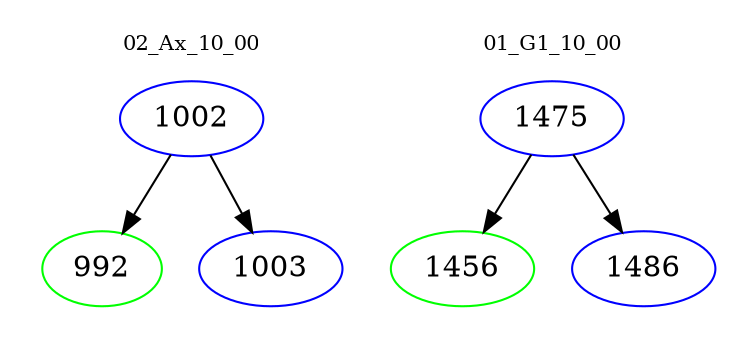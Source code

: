 digraph{
subgraph cluster_0 {
color = white
label = "02_Ax_10_00";
fontsize=10;
T0_1002 [label="1002", color="blue"]
T0_1002 -> T0_992 [color="black"]
T0_992 [label="992", color="green"]
T0_1002 -> T0_1003 [color="black"]
T0_1003 [label="1003", color="blue"]
}
subgraph cluster_1 {
color = white
label = "01_G1_10_00";
fontsize=10;
T1_1475 [label="1475", color="blue"]
T1_1475 -> T1_1456 [color="black"]
T1_1456 [label="1456", color="green"]
T1_1475 -> T1_1486 [color="black"]
T1_1486 [label="1486", color="blue"]
}
}
